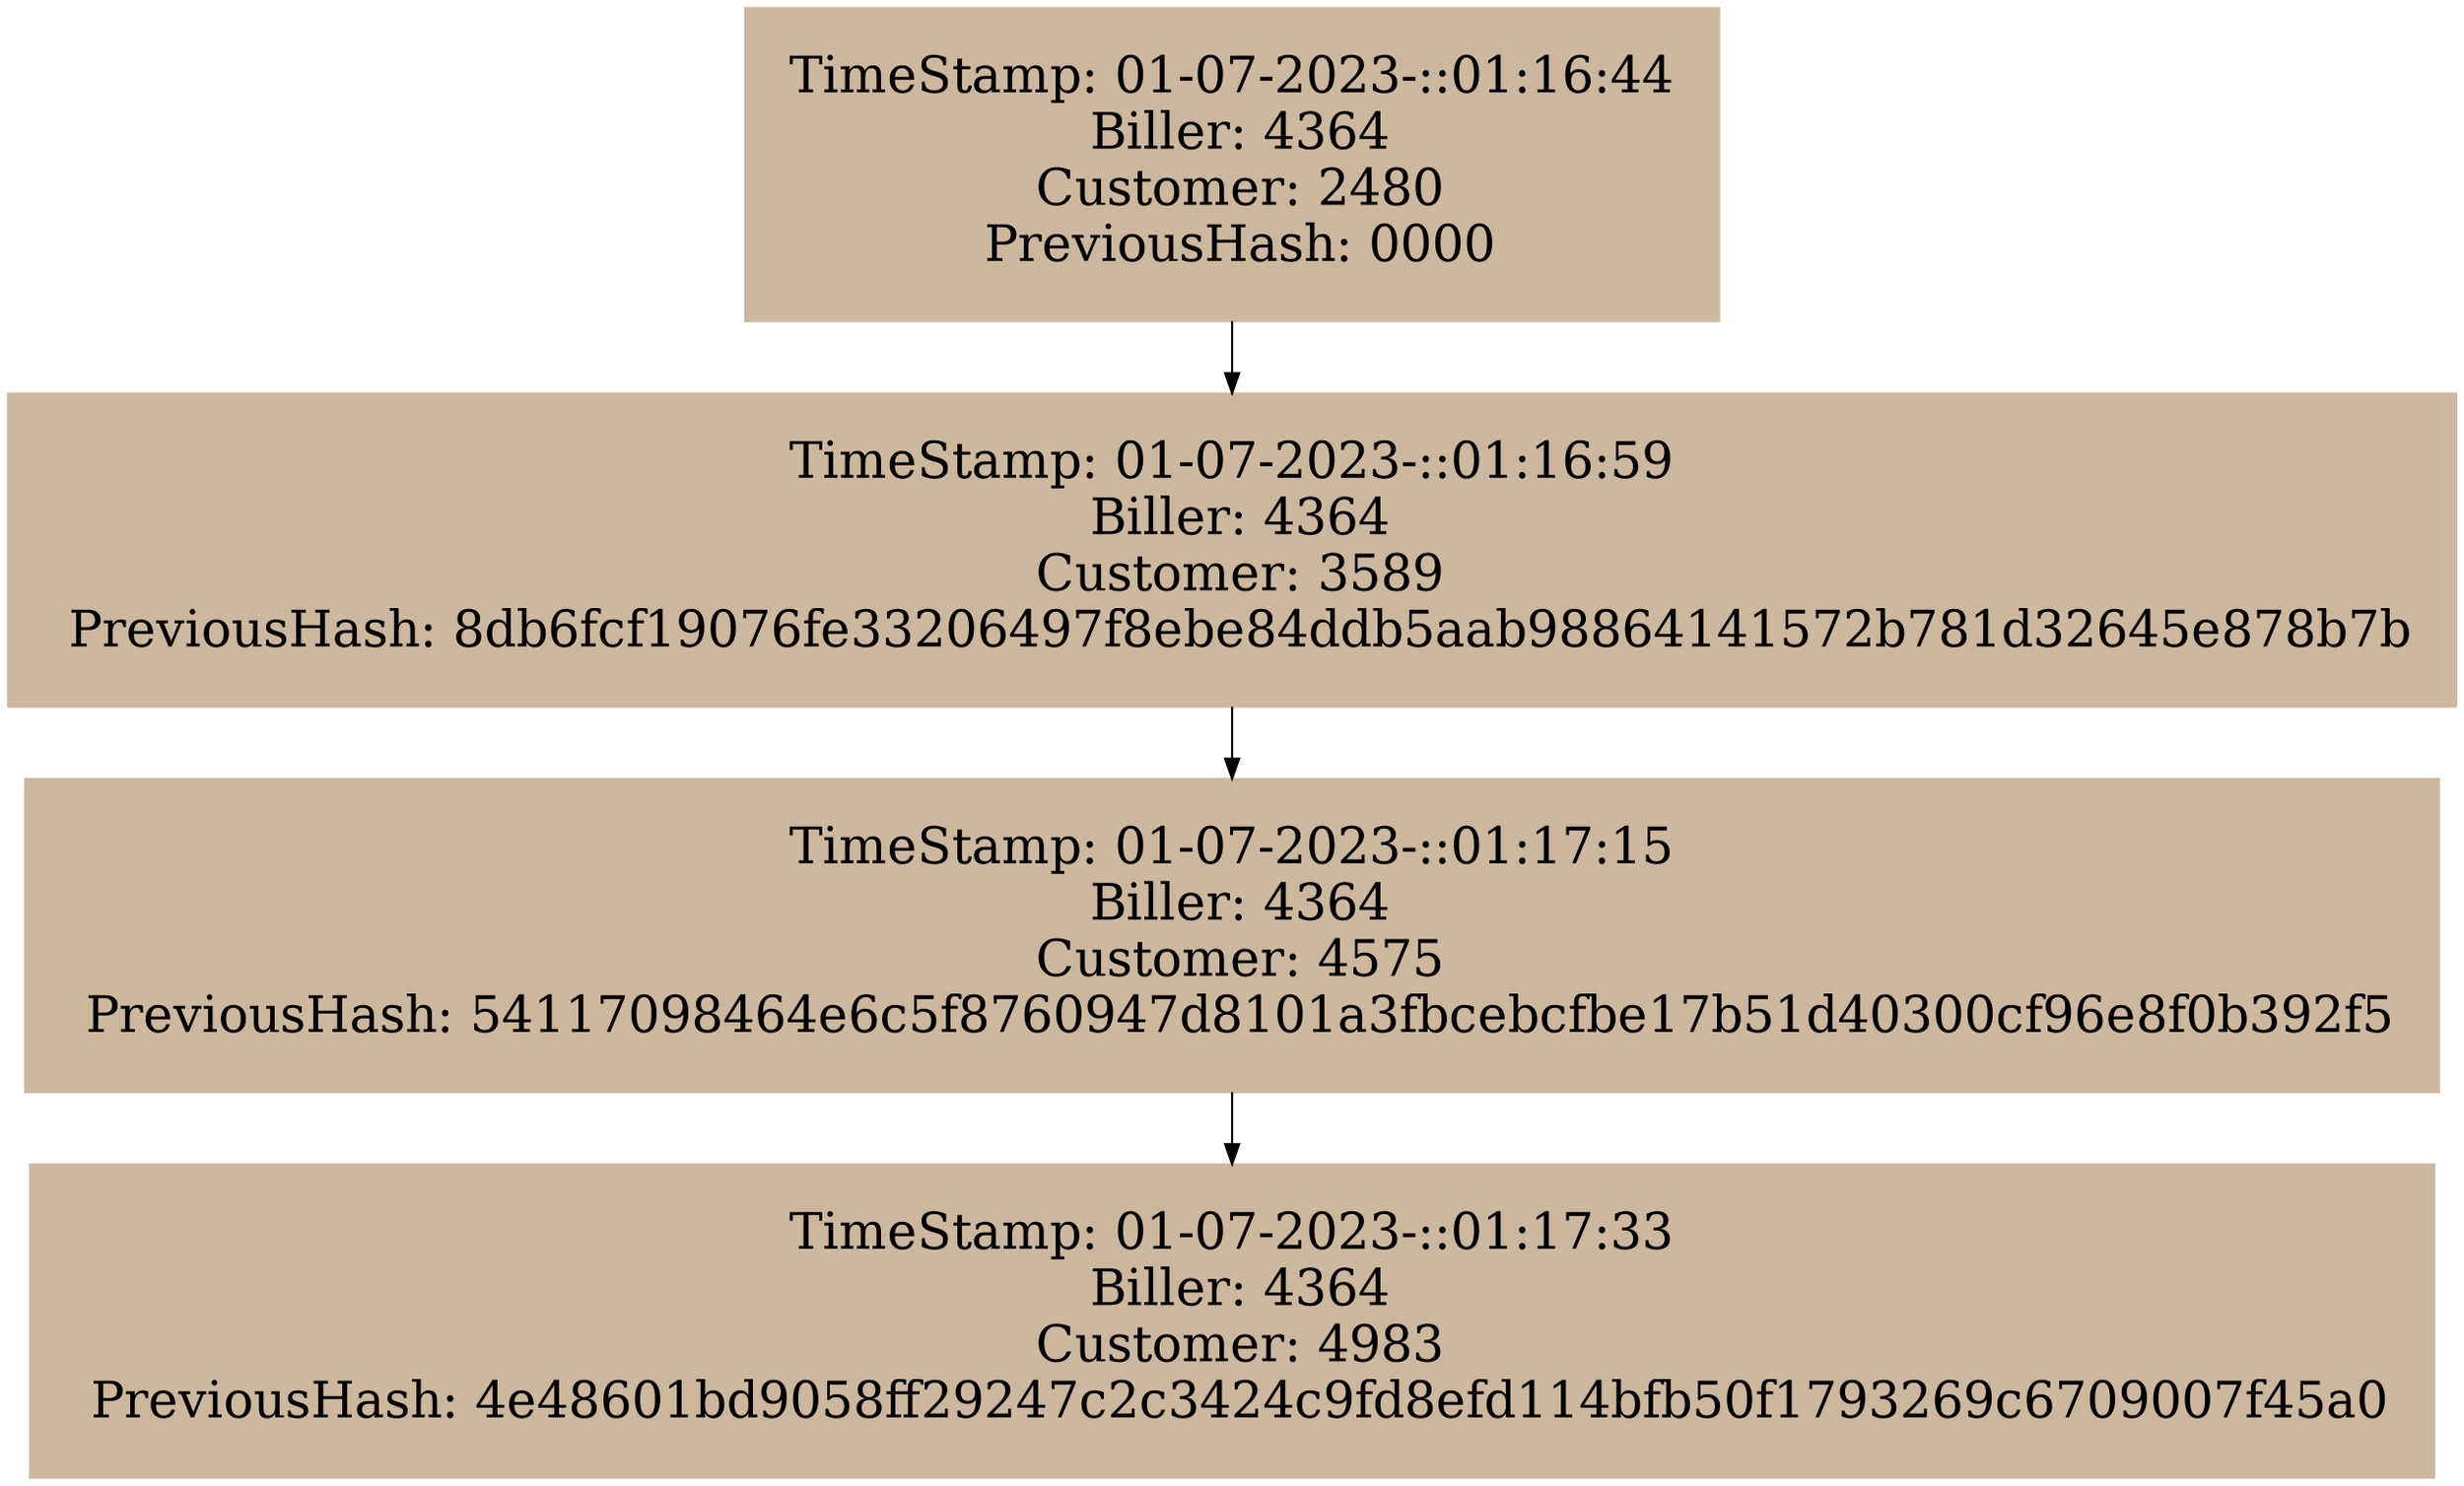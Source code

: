 digraph Bloque{ 
 node [margin=0 fontcolor=black fontsize=25 shape=rectangle color=bisque3 style=filled margin = 0.3];
nodo0[label="TimeStamp: 01-07-2023-::01:16:44\n Biller: 4364\n Customer: 2480\n PreviousHash: 0000"]; 
nodo1[label="TimeStamp: 01-07-2023-::01:16:59\n Biller: 4364\n Customer: 3589\n PreviousHash: 8db6fcf19076fe33206497f8ebe84ddb5aab98864141572b781d32645e878b7b"]; 
nodo2[label="TimeStamp: 01-07-2023-::01:17:15\n Biller: 4364\n Customer: 4575\n PreviousHash: 54117098464e6c5f8760947d8101a3fbcebcfbe17b51d40300cf96e8f0b392f5"]; 
nodo3[label="TimeStamp: 01-07-2023-::01:17:33\n Biller: 4364\n Customer: 4983\n PreviousHash: 4e48601bd9058ff29247c2c3424c9fd8efd114bfb50f1793269c6709007f45a0"]; 
nodo0->nodo1;
nodo1->nodo2;
nodo2->nodo3;

}